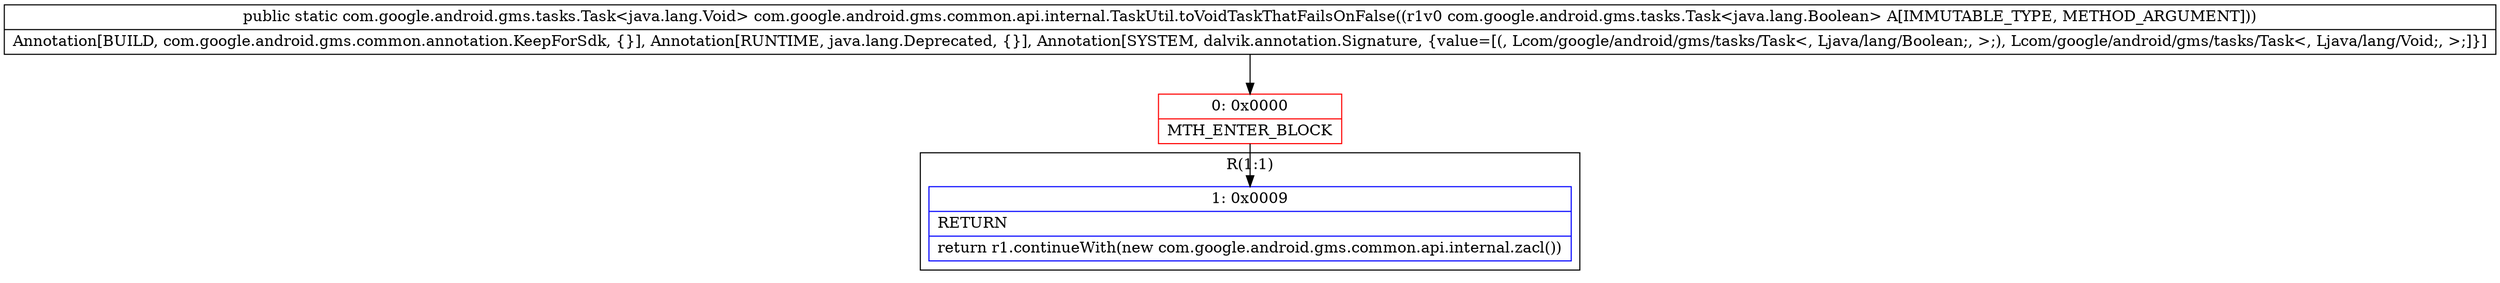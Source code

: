 digraph "CFG forcom.google.android.gms.common.api.internal.TaskUtil.toVoidTaskThatFailsOnFalse(Lcom\/google\/android\/gms\/tasks\/Task;)Lcom\/google\/android\/gms\/tasks\/Task;" {
subgraph cluster_Region_1326113385 {
label = "R(1:1)";
node [shape=record,color=blue];
Node_1 [shape=record,label="{1\:\ 0x0009|RETURN\l|return r1.continueWith(new com.google.android.gms.common.api.internal.zacl())\l}"];
}
Node_0 [shape=record,color=red,label="{0\:\ 0x0000|MTH_ENTER_BLOCK\l}"];
MethodNode[shape=record,label="{public static com.google.android.gms.tasks.Task\<java.lang.Void\> com.google.android.gms.common.api.internal.TaskUtil.toVoidTaskThatFailsOnFalse((r1v0 com.google.android.gms.tasks.Task\<java.lang.Boolean\> A[IMMUTABLE_TYPE, METHOD_ARGUMENT]))  | Annotation[BUILD, com.google.android.gms.common.annotation.KeepForSdk, \{\}], Annotation[RUNTIME, java.lang.Deprecated, \{\}], Annotation[SYSTEM, dalvik.annotation.Signature, \{value=[(, Lcom\/google\/android\/gms\/tasks\/Task\<, Ljava\/lang\/Boolean;, \>;), Lcom\/google\/android\/gms\/tasks\/Task\<, Ljava\/lang\/Void;, \>;]\}]\l}"];
MethodNode -> Node_0;
Node_0 -> Node_1;
}

